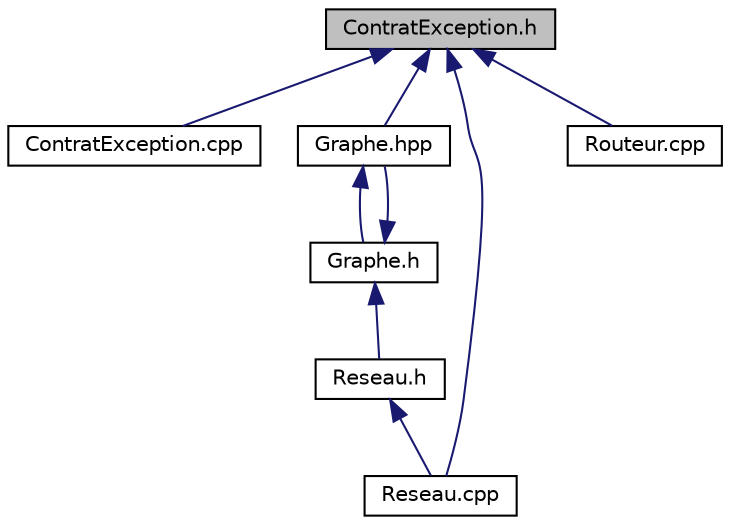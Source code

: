 digraph "ContratException.h"
{
 // LATEX_PDF_SIZE
  edge [fontname="Helvetica",fontsize="10",labelfontname="Helvetica",labelfontsize="10"];
  node [fontname="Helvetica",fontsize="10",shape=record];
  Node1 [label="ContratException.h",height=0.2,width=0.4,color="black", fillcolor="grey75", style="filled", fontcolor="black",tooltip="Hiérarchie de classe pour la gestion des erreurs par la théorie du contrat."];
  Node1 -> Node2 [dir="back",color="midnightblue",fontsize="10",style="solid",fontname="Helvetica"];
  Node2 [label="ContratException.cpp",height=0.2,width=0.4,color="black", fillcolor="white", style="filled",URL="$_contrat_exception_8cpp.html",tooltip="Implantation de la classe ContratException et de ses héritiers."];
  Node1 -> Node3 [dir="back",color="midnightblue",fontsize="10",style="solid",fontname="Helvetica"];
  Node3 [label="Graphe.hpp",height=0.2,width=0.4,color="black", fillcolor="white", style="filled",URL="$_graphe_8hpp.html",tooltip="Implémentation des méthodes définies dans Graphe.h."];
  Node3 -> Node4 [dir="back",color="midnightblue",fontsize="10",style="solid",fontname="Helvetica"];
  Node4 [label="Graphe.h",height=0.2,width=0.4,color="black", fillcolor="white", style="filled",URL="$_graphe_8h.html",tooltip="interface pour un patron de classe graphe"];
  Node4 -> Node3 [dir="back",color="midnightblue",fontsize="10",style="solid",fontname="Helvetica"];
  Node4 -> Node5 [dir="back",color="midnightblue",fontsize="10",style="solid",fontname="Helvetica"];
  Node5 [label="Reseau.h",height=0.2,width=0.4,color="black", fillcolor="white", style="filled",URL="$_reseau_8h.html",tooltip="D�finition de l'interface pour un reseau informatique."];
  Node5 -> Node6 [dir="back",color="midnightblue",fontsize="10",style="solid",fontname="Helvetica"];
  Node6 [label="Reseau.cpp",height=0.2,width=0.4,color="black", fillcolor="white", style="filled",URL="$_reseau_8cpp.html",tooltip="Définition de l'interface pour un reseau informatique."];
  Node1 -> Node6 [dir="back",color="midnightblue",fontsize="10",style="solid",fontname="Helvetica"];
  Node1 -> Node7 [dir="back",color="midnightblue",fontsize="10",style="solid",fontname="Helvetica"];
  Node7 [label="Routeur.cpp",height=0.2,width=0.4,color="black", fillcolor="white", style="filled",URL="$_routeur_8cpp.html",tooltip=" "];
}

